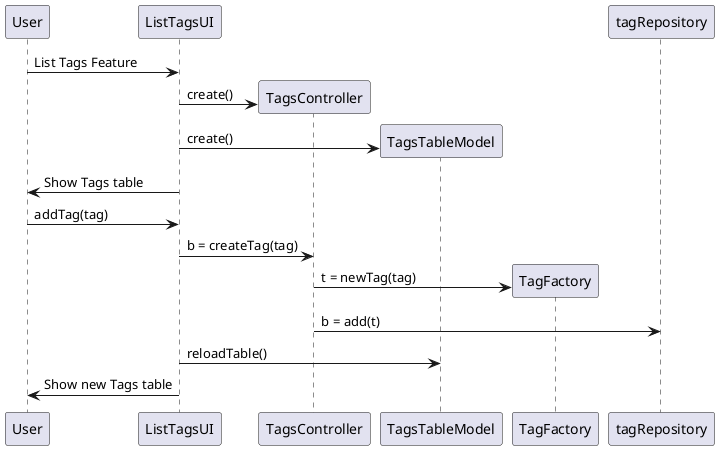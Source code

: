 @startuml doc-files/crm01_03_design01.png
    participant "User"
    participant "ListTagsUI" as UI
    User -> UI : List Tags Feature
    create "TagsController" as ctrl
    UI -> ctrl : create()
    create "TagsTableModel" as table
    UI -> table : create()
    UI -> User : Show Tags table
    User -> UI : addTag(tag)
    UI -> ctrl : b = createTag(tag)
    create "TagFactory" as TagF
    participant "tagRepository" as rep
    ctrl -> TagF : t = newTag(tag)
    ctrl -> rep : b = add(t)
    UI -> table : reloadTable()
    UI -> User : Show new Tags table 
@enduml